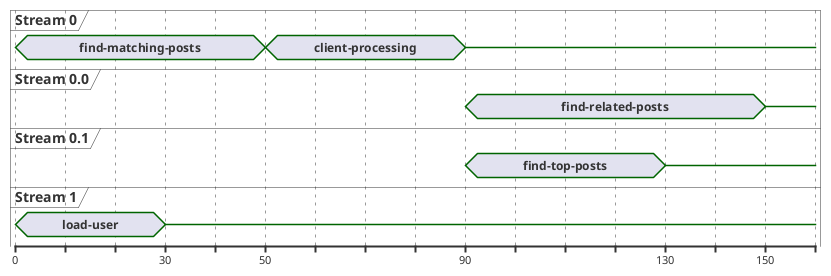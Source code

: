 @startuml
' Render this diagram with e.g. http://plantuml.com/plantuml
concise "Stream 0" as s0
concise "Stream 0.0" as s00
concise "Stream 0.1" as s01
concise "Stream 1" as s1

@0
s0 is "find-matching-posts"
s00 is {hidden}
s01 is {hidden}
s1 is "load-user"

@+30
s1 is {-}

@+20
s0 is "client-processing"


@+40
s0 is {-}
s00 is "find-related-posts"
s01 is "find-top-posts"


@+40
s01 is {-}

@+20
s00 is {-}
@enduml
